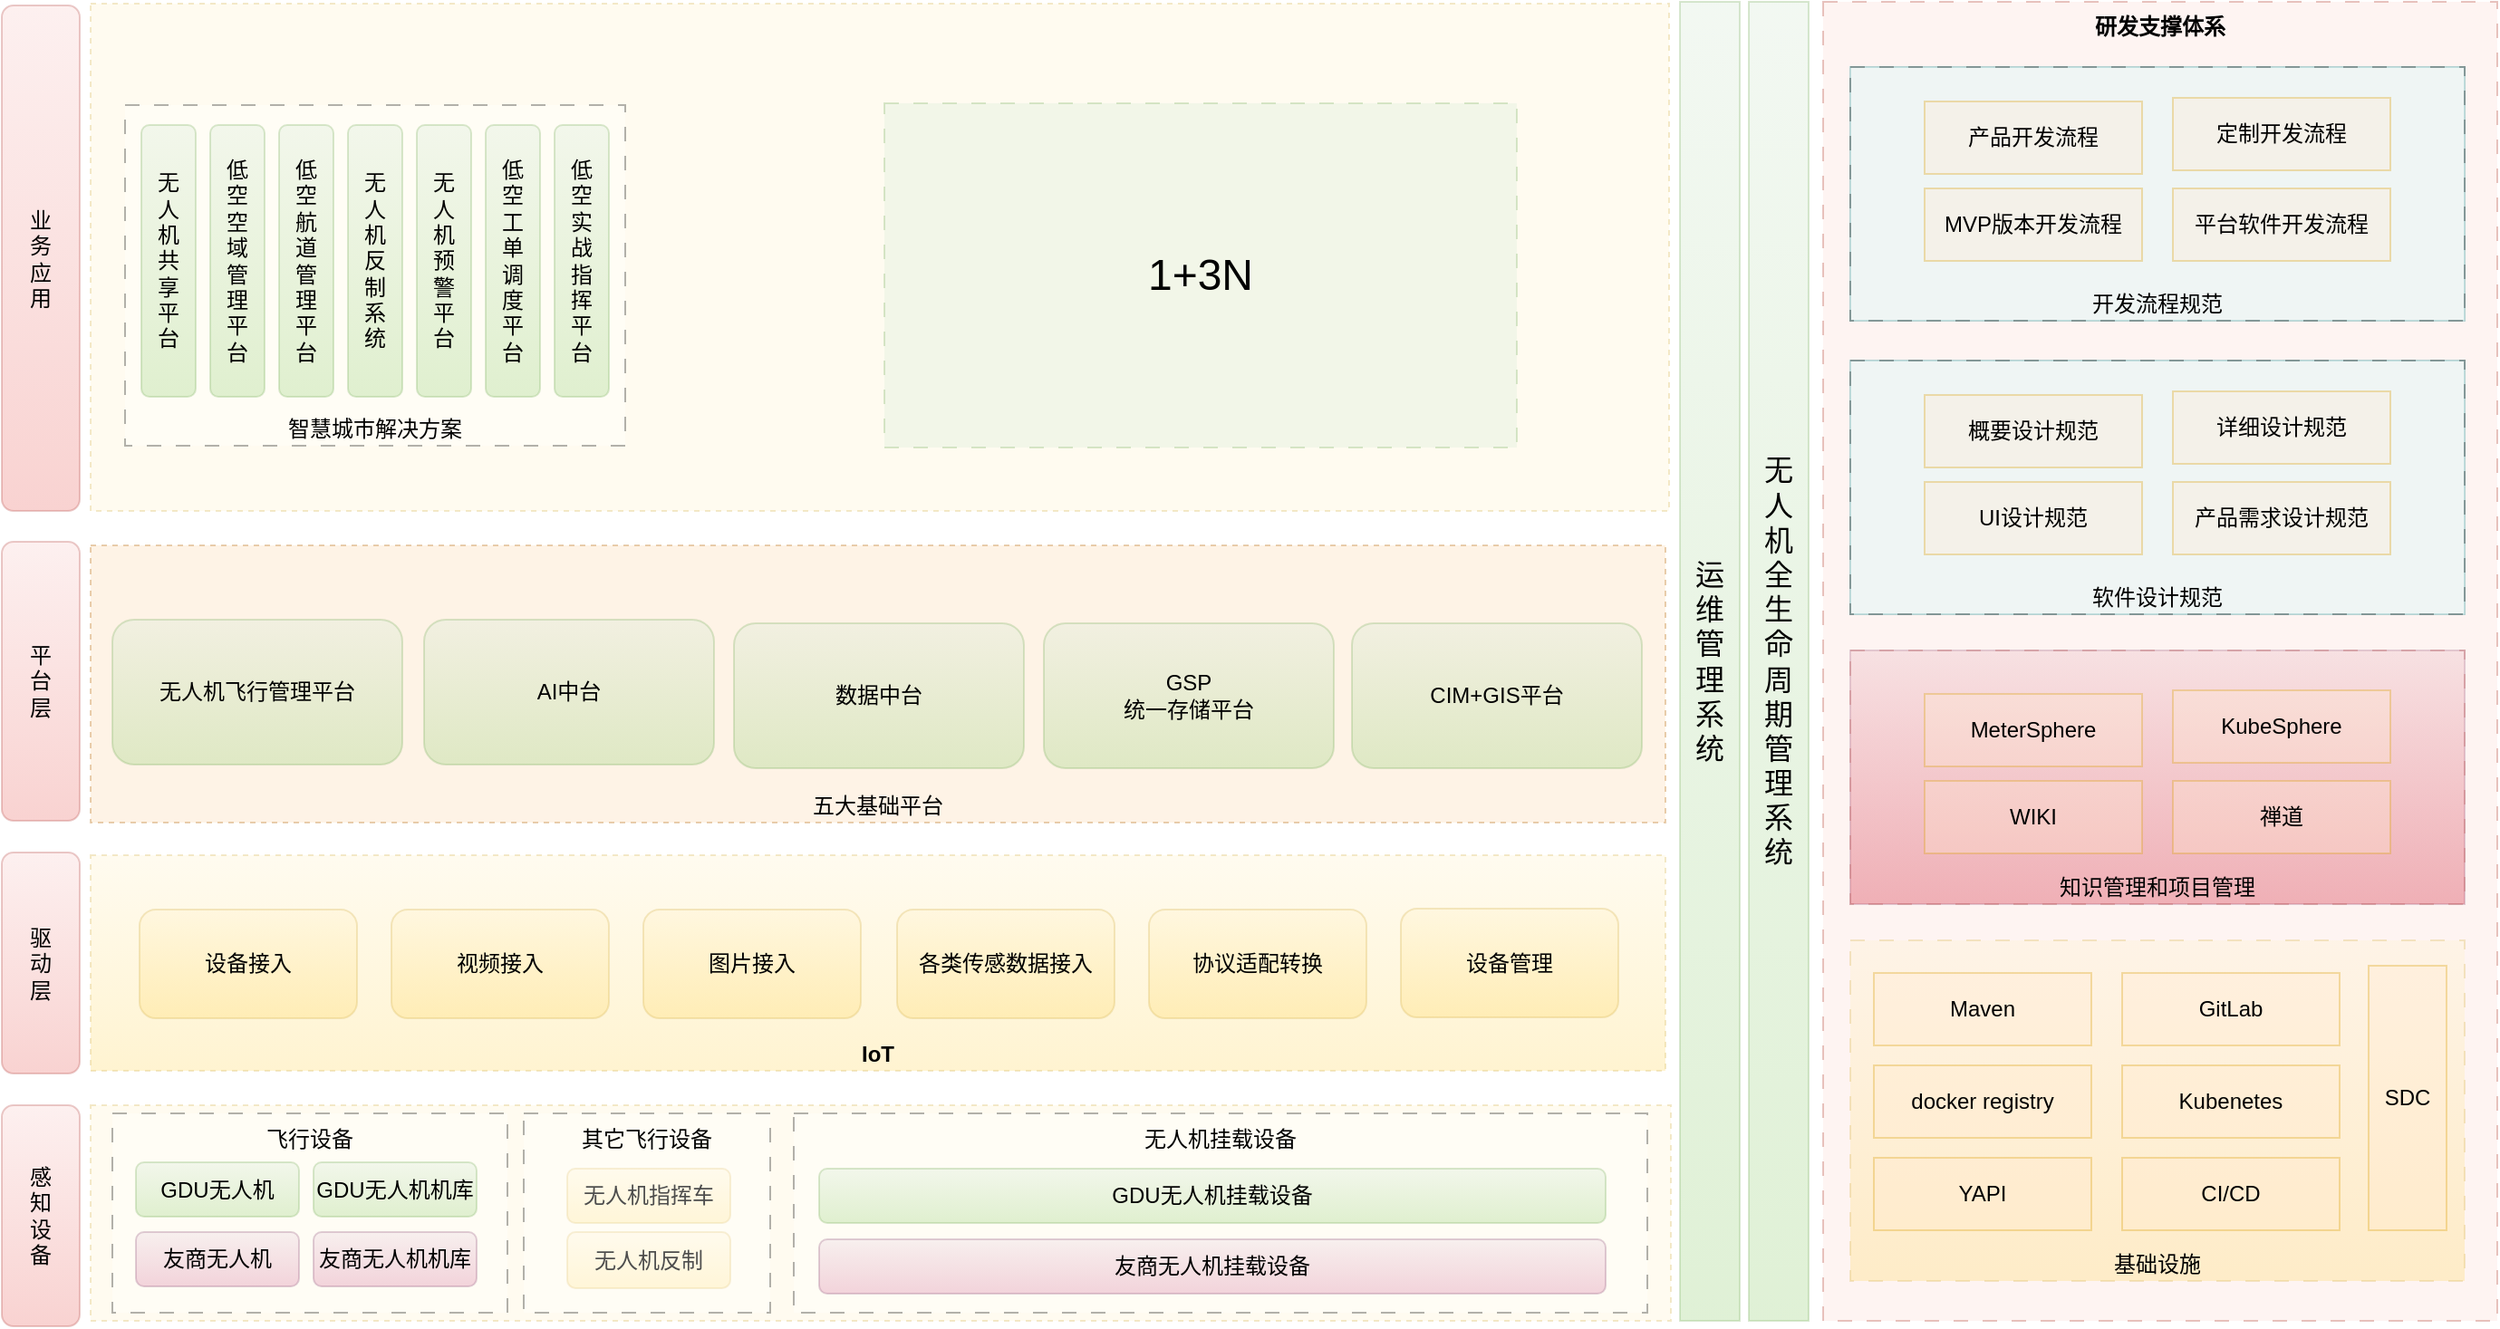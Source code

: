 <mxfile version="21.5.0" type="github">
  <diagram name="第 1 页" id="sy28XgDb7c2ZBghyUJCW">
    <mxGraphModel dx="3005" dy="1496" grid="0" gridSize="10" guides="1" tooltips="1" connect="1" arrows="1" fold="1" page="0" pageScale="1" pageWidth="827" pageHeight="1169" math="0" shadow="0">
      <root>
        <mxCell id="0" />
        <mxCell id="1" parent="0" />
        <mxCell id="hMCf7hKVNoh-XMHEsH0r-1" value="五大基础平台" style="rounded=0;whiteSpace=wrap;html=1;verticalAlign=bottom;opacity=30;glass=0;dashed=1;fillColor=#fad7ac;strokeColor=#b46504;" vertex="1" parent="1">
          <mxGeometry x="-677" y="145" width="869" height="153" as="geometry" />
        </mxCell>
        <mxCell id="hMCf7hKVNoh-XMHEsH0r-2" value="感&lt;br&gt;知&lt;br&gt;设&lt;br&gt;备" style="rounded=1;whiteSpace=wrap;html=1;opacity=30;fillColor=#f8cecc;gradientColor=#ea6b66;strokeColor=#b85450;" vertex="1" parent="1">
          <mxGeometry x="-726" y="454" width="43" height="122" as="geometry" />
        </mxCell>
        <mxCell id="hMCf7hKVNoh-XMHEsH0r-3" value="" style="rounded=0;whiteSpace=wrap;html=1;glass=0;opacity=30;dashed=1;fillColor=#fff2cc;strokeColor=#d6b656;" vertex="1" parent="1">
          <mxGeometry x="-677" y="454" width="872" height="119" as="geometry" />
        </mxCell>
        <mxCell id="hMCf7hKVNoh-XMHEsH0r-4" value="驱&lt;br&gt;动&lt;br&gt;层" style="rounded=1;whiteSpace=wrap;html=1;opacity=30;fillColor=#f8cecc;gradientColor=#ea6b66;strokeColor=#b85450;" vertex="1" parent="1">
          <mxGeometry x="-726" y="314.5" width="43" height="122" as="geometry" />
        </mxCell>
        <mxCell id="hMCf7hKVNoh-XMHEsH0r-5" value="&lt;b&gt;IoT&lt;/b&gt;" style="rounded=0;whiteSpace=wrap;html=1;verticalAlign=bottom;opacity=30;glass=0;dashed=1;fillColor=#fff2cc;strokeColor=#d6b656;gradientColor=#ffd966;" vertex="1" parent="1">
          <mxGeometry x="-677" y="316" width="869" height="119" as="geometry" />
        </mxCell>
        <mxCell id="hMCf7hKVNoh-XMHEsH0r-6" value="平&lt;br&gt;台&lt;br&gt;层" style="rounded=1;whiteSpace=wrap;html=1;opacity=30;fillColor=#f8cecc;gradientColor=#ea6b66;strokeColor=#b85450;" vertex="1" parent="1">
          <mxGeometry x="-726" y="143" width="43" height="154" as="geometry" />
        </mxCell>
        <mxCell id="hMCf7hKVNoh-XMHEsH0r-7" value="设备接入" style="rounded=1;whiteSpace=wrap;html=1;opacity=30;fillColor=#fff2cc;gradientColor=#ffd966;strokeColor=#d6b656;" vertex="1" parent="1">
          <mxGeometry x="-650" y="346" width="120" height="60" as="geometry" />
        </mxCell>
        <mxCell id="hMCf7hKVNoh-XMHEsH0r-8" value="协议适配转换" style="rounded=1;whiteSpace=wrap;html=1;opacity=30;fillColor=#fff2cc;gradientColor=#ffd966;strokeColor=#d6b656;" vertex="1" parent="1">
          <mxGeometry x="-93" y="346" width="120" height="60" as="geometry" />
        </mxCell>
        <mxCell id="hMCf7hKVNoh-XMHEsH0r-9" value="视频接入" style="rounded=1;whiteSpace=wrap;html=1;opacity=30;fillColor=#fff2cc;gradientColor=#ffd966;strokeColor=#d6b656;" vertex="1" parent="1">
          <mxGeometry x="-511" y="346" width="120" height="60" as="geometry" />
        </mxCell>
        <mxCell id="hMCf7hKVNoh-XMHEsH0r-10" value="各类传感数据接入" style="rounded=1;whiteSpace=wrap;html=1;opacity=30;fillColor=#fff2cc;gradientColor=#ffd966;strokeColor=#d6b656;" vertex="1" parent="1">
          <mxGeometry x="-232" y="346" width="120" height="60" as="geometry" />
        </mxCell>
        <mxCell id="hMCf7hKVNoh-XMHEsH0r-11" value="图片接入" style="rounded=1;whiteSpace=wrap;html=1;opacity=30;fillColor=#fff2cc;gradientColor=#ffd966;strokeColor=#d6b656;" vertex="1" parent="1">
          <mxGeometry x="-372" y="346" width="120" height="60" as="geometry" />
        </mxCell>
        <mxCell id="hMCf7hKVNoh-XMHEsH0r-12" value="设备管理" style="rounded=1;whiteSpace=wrap;html=1;opacity=30;fillColor=#fff2cc;gradientColor=#ffd966;strokeColor=#d6b656;" vertex="1" parent="1">
          <mxGeometry x="46" y="345.5" width="120" height="60" as="geometry" />
        </mxCell>
        <mxCell id="hMCf7hKVNoh-XMHEsH0r-13" value="GSP&lt;br&gt;统一存储平台" style="rounded=1;whiteSpace=wrap;html=1;opacity=30;fillColor=#d5e8d4;gradientColor=#97d077;strokeColor=#82b366;" vertex="1" parent="1">
          <mxGeometry x="-151" y="188" width="160" height="80" as="geometry" />
        </mxCell>
        <mxCell id="hMCf7hKVNoh-XMHEsH0r-14" value="无人机飞行管理平台" style="rounded=1;whiteSpace=wrap;html=1;opacity=30;fillColor=#d5e8d4;gradientColor=#97d077;strokeColor=#82b366;" vertex="1" parent="1">
          <mxGeometry x="-665" y="186" width="160" height="80" as="geometry" />
        </mxCell>
        <mxCell id="hMCf7hKVNoh-XMHEsH0r-15" value="业&lt;br&gt;务&lt;br&gt;应&lt;br&gt;用" style="rounded=1;whiteSpace=wrap;html=1;fillColor=#f8cecc;strokeColor=#b85450;opacity=30;gradientColor=#ea6b66;" vertex="1" parent="1">
          <mxGeometry x="-726" y="-153" width="43" height="279" as="geometry" />
        </mxCell>
        <mxCell id="hMCf7hKVNoh-XMHEsH0r-16" value="" style="rounded=0;whiteSpace=wrap;html=1;verticalAlign=middle;opacity=30;glass=0;dashed=1;fillColor=#fff2cc;strokeColor=#d6b656;" vertex="1" parent="1">
          <mxGeometry x="-677" y="-154" width="871" height="280" as="geometry" />
        </mxCell>
        <mxCell id="hMCf7hKVNoh-XMHEsH0r-19" value="AI中台" style="rounded=1;whiteSpace=wrap;html=1;opacity=30;fillColor=#d5e8d4;gradientColor=#97d077;strokeColor=#82b366;" vertex="1" parent="1">
          <mxGeometry x="-493" y="186" width="160" height="80" as="geometry" />
        </mxCell>
        <mxCell id="hMCf7hKVNoh-XMHEsH0r-20" value="数据中台" style="rounded=1;whiteSpace=wrap;html=1;opacity=30;fillColor=#d5e8d4;gradientColor=#97d077;strokeColor=#82b366;" vertex="1" parent="1">
          <mxGeometry x="-322" y="188" width="160" height="80" as="geometry" />
        </mxCell>
        <mxCell id="hMCf7hKVNoh-XMHEsH0r-21" value="CIM+GIS平台" style="rounded=1;whiteSpace=wrap;html=1;opacity=30;fillColor=#d5e8d4;gradientColor=#97d077;strokeColor=#82b366;" vertex="1" parent="1">
          <mxGeometry x="19" y="188" width="160" height="80" as="geometry" />
        </mxCell>
        <mxCell id="hMCf7hKVNoh-XMHEsH0r-52" value="飞行设备" style="rounded=0;whiteSpace=wrap;html=1;opacity=30;verticalAlign=top;dashed=1;dashPattern=8 8;" vertex="1" parent="1">
          <mxGeometry x="-665" y="458.5" width="218" height="110" as="geometry" />
        </mxCell>
        <mxCell id="hMCf7hKVNoh-XMHEsH0r-53" value="GDU无人机" style="rounded=1;whiteSpace=wrap;html=1;opacity=30;fillColor=#d5e8d4;strokeColor=#82b366;gradientColor=#97d077;" vertex="1" parent="1">
          <mxGeometry x="-652" y="485.5" width="90" height="30" as="geometry" />
        </mxCell>
        <mxCell id="hMCf7hKVNoh-XMHEsH0r-54" value="GDU无人机机库" style="rounded=1;whiteSpace=wrap;html=1;opacity=30;fillColor=#d5e8d4;strokeColor=#82b366;gradientColor=#97d077;" vertex="1" parent="1">
          <mxGeometry x="-554" y="485.5" width="90" height="30" as="geometry" />
        </mxCell>
        <mxCell id="hMCf7hKVNoh-XMHEsH0r-55" value="无人机指挥车" style="rounded=1;whiteSpace=wrap;html=1;opacity=30;fillColor=#fff2cc;strokeColor=#d6b656;gradientColor=#ffd966;" vertex="1" parent="1">
          <mxGeometry x="-414" y="489" width="90" height="30" as="geometry" />
        </mxCell>
        <mxCell id="hMCf7hKVNoh-XMHEsH0r-56" value="无人机反制" style="rounded=1;whiteSpace=wrap;html=1;opacity=30;fillColor=#fff2cc;strokeColor=#d6b656;gradientColor=#ffd966;" vertex="1" parent="1">
          <mxGeometry x="-414" y="524" width="90" height="31" as="geometry" />
        </mxCell>
        <mxCell id="hMCf7hKVNoh-XMHEsH0r-57" value="无人机挂载设备" style="rounded=0;whiteSpace=wrap;html=1;opacity=30;verticalAlign=top;dashed=1;dashPattern=8 8;" vertex="1" parent="1">
          <mxGeometry x="-289" y="458.5" width="471" height="110" as="geometry" />
        </mxCell>
        <mxCell id="hMCf7hKVNoh-XMHEsH0r-69" value="研发支撑体系" style="rounded=0;whiteSpace=wrap;html=1;dashed=1;dashPattern=8 8;opacity=30;verticalAlign=top;movable=1;resizable=1;rotatable=1;deletable=1;editable=1;locked=0;connectable=1;fontStyle=1;fillColor=#fad9d5;strokeColor=#ae4132;" vertex="1" parent="1">
          <mxGeometry x="279" y="-155" width="372" height="728" as="geometry" />
        </mxCell>
        <mxCell id="hMCf7hKVNoh-XMHEsH0r-73" value="无&lt;br style=&quot;font-size: 16px;&quot;&gt;人&lt;br style=&quot;font-size: 16px;&quot;&gt;机&lt;br style=&quot;font-size: 16px;&quot;&gt;全&lt;br style=&quot;font-size: 16px;&quot;&gt;生&lt;br style=&quot;font-size: 16px;&quot;&gt;命&lt;br style=&quot;font-size: 16px;&quot;&gt;周&lt;br style=&quot;font-size: 16px;&quot;&gt;期&lt;br style=&quot;font-size: 16px;&quot;&gt;管&lt;br style=&quot;font-size: 16px;&quot;&gt;理&lt;br style=&quot;font-size: 16px;&quot;&gt;系&lt;br style=&quot;font-size: 16px;&quot;&gt;统" style="rounded=0;whiteSpace=wrap;html=1;opacity=30;fillColor=#d5e8d4;strokeColor=#82b366;gradientColor=#97d077;fontSize=16;" vertex="1" parent="1">
          <mxGeometry x="238" y="-155" width="33" height="728" as="geometry" />
        </mxCell>
        <mxCell id="hMCf7hKVNoh-XMHEsH0r-74" value="其它飞行设备" style="rounded=0;whiteSpace=wrap;html=1;opacity=30;verticalAlign=top;dashed=1;dashPattern=8 8;" vertex="1" parent="1">
          <mxGeometry x="-438" y="458.5" width="136" height="110" as="geometry" />
        </mxCell>
        <mxCell id="hMCf7hKVNoh-XMHEsH0r-75" value="友商无人机" style="rounded=1;whiteSpace=wrap;html=1;opacity=30;fillColor=#e6d0de;strokeColor=#996185;gradientColor=#d5739d;" vertex="1" parent="1">
          <mxGeometry x="-652" y="524" width="90" height="30" as="geometry" />
        </mxCell>
        <mxCell id="hMCf7hKVNoh-XMHEsH0r-76" value="友商无人机机库" style="rounded=1;whiteSpace=wrap;html=1;opacity=30;fillColor=#e6d0de;strokeColor=#996185;gradientColor=#d5739d;" vertex="1" parent="1">
          <mxGeometry x="-554" y="524" width="90" height="30" as="geometry" />
        </mxCell>
        <mxCell id="hMCf7hKVNoh-XMHEsH0r-78" value="GDU无人机挂载设备" style="rounded=1;whiteSpace=wrap;html=1;opacity=30;fillColor=#d5e8d4;strokeColor=#82b366;gradientColor=#97d077;" vertex="1" parent="1">
          <mxGeometry x="-275" y="489" width="434" height="30" as="geometry" />
        </mxCell>
        <mxCell id="hMCf7hKVNoh-XMHEsH0r-79" value="友商无人机挂载设备" style="rounded=1;whiteSpace=wrap;html=1;opacity=30;fillColor=#e6d0de;strokeColor=#996185;gradientColor=#d5739d;" vertex="1" parent="1">
          <mxGeometry x="-275" y="528" width="434" height="30" as="geometry" />
        </mxCell>
        <mxCell id="hMCf7hKVNoh-XMHEsH0r-80" value="运&lt;br style=&quot;font-size: 16px;&quot;&gt;维&lt;br style=&quot;font-size: 16px;&quot;&gt;管&lt;br style=&quot;font-size: 16px;&quot;&gt;理&lt;br style=&quot;font-size: 16px;&quot;&gt;系&lt;br style=&quot;font-size: 16px;&quot;&gt;统" style="rounded=0;whiteSpace=wrap;html=1;opacity=30;fillColor=#d5e8d4;strokeColor=#82b366;gradientColor=#97d077;fontSize=16;" vertex="1" parent="1">
          <mxGeometry x="200" y="-155" width="33" height="728" as="geometry" />
        </mxCell>
        <mxCell id="hMCf7hKVNoh-XMHEsH0r-38" value="1+3N" style="rounded=0;whiteSpace=wrap;html=1;opacity=30;verticalAlign=middle;dashed=1;dashPattern=8 8;container=0;fontSize=24;fillColor=#d5e8d4;strokeColor=#82b366;" vertex="1" parent="1">
          <mxGeometry x="-239" y="-99" width="349" height="190" as="geometry" />
        </mxCell>
        <mxCell id="hMCf7hKVNoh-XMHEsH0r-95" value="" style="group" vertex="1" connectable="0" parent="1">
          <mxGeometry x="-658" y="-98" width="276" height="188" as="geometry" />
        </mxCell>
        <mxCell id="hMCf7hKVNoh-XMHEsH0r-87" value="智慧城市解决方案" style="rounded=0;whiteSpace=wrap;html=1;opacity=30;verticalAlign=bottom;dashed=1;dashPattern=8 8;" vertex="1" parent="hMCf7hKVNoh-XMHEsH0r-95">
          <mxGeometry width="276" height="188" as="geometry" />
        </mxCell>
        <mxCell id="hMCf7hKVNoh-XMHEsH0r-88" value="低&lt;br&gt;空&lt;br&gt;空&lt;br&gt;域&lt;br&gt;管&lt;br&gt;理&lt;br&gt;平&lt;br&gt;台" style="rounded=1;whiteSpace=wrap;html=1;opacity=30;fillColor=#d5e8d4;strokeColor=#82b366;gradientColor=#97d077;" vertex="1" parent="hMCf7hKVNoh-XMHEsH0r-95">
          <mxGeometry x="47" y="11" width="30" height="150" as="geometry" />
        </mxCell>
        <mxCell id="hMCf7hKVNoh-XMHEsH0r-89" value="低&lt;br&gt;空&lt;br&gt;航&lt;br&gt;道&lt;br&gt;管&lt;br&gt;理&lt;br&gt;平&lt;br&gt;台" style="rounded=1;whiteSpace=wrap;html=1;opacity=30;fillColor=#d5e8d4;strokeColor=#82b366;gradientColor=#97d077;" vertex="1" parent="hMCf7hKVNoh-XMHEsH0r-95">
          <mxGeometry x="85" y="11" width="30" height="150" as="geometry" />
        </mxCell>
        <mxCell id="hMCf7hKVNoh-XMHEsH0r-90" value="无&lt;br&gt;人&lt;br&gt;机&lt;br&gt;反&lt;br&gt;制&lt;br&gt;系&lt;br&gt;统" style="rounded=1;whiteSpace=wrap;html=1;opacity=30;fillColor=#d5e8d4;strokeColor=#82b366;gradientColor=#97d077;" vertex="1" parent="hMCf7hKVNoh-XMHEsH0r-95">
          <mxGeometry x="123" y="11" width="30" height="150" as="geometry" />
        </mxCell>
        <mxCell id="hMCf7hKVNoh-XMHEsH0r-91" value="无&lt;br&gt;人&lt;br&gt;机&lt;br&gt;预&lt;br&gt;警&lt;br&gt;平&lt;br&gt;台" style="rounded=1;whiteSpace=wrap;html=1;opacity=30;fillColor=#d5e8d4;strokeColor=#82b366;gradientColor=#97d077;" vertex="1" parent="hMCf7hKVNoh-XMHEsH0r-95">
          <mxGeometry x="161" y="11" width="30" height="150" as="geometry" />
        </mxCell>
        <mxCell id="hMCf7hKVNoh-XMHEsH0r-92" value="无&lt;br&gt;人&lt;br&gt;机&lt;br&gt;共&lt;br&gt;享&lt;br&gt;平&lt;br&gt;台" style="rounded=1;whiteSpace=wrap;html=1;opacity=30;fillColor=#d5e8d4;strokeColor=#82b366;gradientColor=#97d077;" vertex="1" parent="hMCf7hKVNoh-XMHEsH0r-95">
          <mxGeometry x="9" y="11" width="30" height="150" as="geometry" />
        </mxCell>
        <mxCell id="hMCf7hKVNoh-XMHEsH0r-93" value="低&lt;br&gt;空&lt;br&gt;工&lt;br&gt;单&lt;br&gt;调&lt;br&gt;度&lt;br&gt;平&lt;br&gt;台" style="rounded=1;whiteSpace=wrap;html=1;opacity=30;fillColor=#d5e8d4;strokeColor=#82b366;gradientColor=#97d077;" vertex="1" parent="hMCf7hKVNoh-XMHEsH0r-95">
          <mxGeometry x="199" y="11" width="30" height="150" as="geometry" />
        </mxCell>
        <mxCell id="hMCf7hKVNoh-XMHEsH0r-94" value="低&lt;br&gt;空&lt;br&gt;实&lt;br&gt;战&lt;br&gt;指&lt;br&gt;挥&lt;br&gt;平&lt;br&gt;台" style="rounded=1;whiteSpace=wrap;html=1;opacity=30;fillColor=#d5e8d4;strokeColor=#82b366;gradientColor=#97d077;" vertex="1" parent="hMCf7hKVNoh-XMHEsH0r-95">
          <mxGeometry x="237" y="11" width="30" height="150" as="geometry" />
        </mxCell>
        <mxCell id="hMCf7hKVNoh-XMHEsH0r-115" value="" style="group;fillColor=#e6d0de;gradientColor=#d5739d;strokeColor=#996185;opacity=30;" vertex="1" connectable="0" parent="1">
          <mxGeometry x="294" y="203" width="339" height="140" as="geometry" />
        </mxCell>
        <mxCell id="hMCf7hKVNoh-XMHEsH0r-106" value="知识管理和项目管理" style="rounded=0;whiteSpace=wrap;html=1;opacity=30;verticalAlign=bottom;dashed=1;dashPattern=8 8;fillColor=#f8cecc;gradientColor=#ea6b66;strokeColor=#b85450;" vertex="1" parent="hMCf7hKVNoh-XMHEsH0r-115">
          <mxGeometry width="339" height="140" as="geometry" />
        </mxCell>
        <mxCell id="hMCf7hKVNoh-XMHEsH0r-111" value="WIKI" style="rounded=0;whiteSpace=wrap;html=1;opacity=30;fillColor=#ffe6cc;strokeColor=#d79b00;" vertex="1" parent="hMCf7hKVNoh-XMHEsH0r-115">
          <mxGeometry x="41" y="72" width="120" height="40" as="geometry" />
        </mxCell>
        <mxCell id="hMCf7hKVNoh-XMHEsH0r-112" value="禅道" style="rounded=0;whiteSpace=wrap;html=1;opacity=30;fillColor=#ffe6cc;strokeColor=#d79b00;" vertex="1" parent="hMCf7hKVNoh-XMHEsH0r-115">
          <mxGeometry x="178" y="72" width="120" height="40" as="geometry" />
        </mxCell>
        <mxCell id="hMCf7hKVNoh-XMHEsH0r-113" value="MeterSphere" style="rounded=0;whiteSpace=wrap;html=1;opacity=30;fillColor=#ffe6cc;strokeColor=#d79b00;" vertex="1" parent="hMCf7hKVNoh-XMHEsH0r-115">
          <mxGeometry x="41" y="24" width="120" height="40" as="geometry" />
        </mxCell>
        <mxCell id="hMCf7hKVNoh-XMHEsH0r-114" value="KubeSphere" style="rounded=0;whiteSpace=wrap;html=1;opacity=30;fillColor=#ffe6cc;strokeColor=#d79b00;" vertex="1" parent="hMCf7hKVNoh-XMHEsH0r-115">
          <mxGeometry x="178" y="22" width="120" height="40" as="geometry" />
        </mxCell>
        <mxCell id="hMCf7hKVNoh-XMHEsH0r-122" value="" style="group;fillColor=#b0e3e6;strokeColor=#0e8088;opacity=30;" vertex="1" connectable="0" parent="1">
          <mxGeometry x="294" y="43" width="339" height="140" as="geometry" />
        </mxCell>
        <mxCell id="hMCf7hKVNoh-XMHEsH0r-117" value="软件设计规范" style="rounded=0;whiteSpace=wrap;html=1;opacity=30;verticalAlign=bottom;dashed=1;dashPattern=8 8;" vertex="1" parent="hMCf7hKVNoh-XMHEsH0r-122">
          <mxGeometry width="339" height="140" as="geometry" />
        </mxCell>
        <mxCell id="hMCf7hKVNoh-XMHEsH0r-118" value="UI设计规范" style="rounded=0;whiteSpace=wrap;html=1;opacity=30;fillColor=#ffe6cc;strokeColor=#d79b00;" vertex="1" parent="hMCf7hKVNoh-XMHEsH0r-122">
          <mxGeometry x="41" y="67" width="120" height="40" as="geometry" />
        </mxCell>
        <mxCell id="hMCf7hKVNoh-XMHEsH0r-119" value="产品需求设计规范" style="rounded=0;whiteSpace=wrap;html=1;opacity=30;fillColor=#ffe6cc;strokeColor=#d79b00;" vertex="1" parent="hMCf7hKVNoh-XMHEsH0r-122">
          <mxGeometry x="178" y="67" width="120" height="40" as="geometry" />
        </mxCell>
        <mxCell id="hMCf7hKVNoh-XMHEsH0r-120" value="概要设计规范" style="rounded=0;whiteSpace=wrap;html=1;opacity=30;fillColor=#ffe6cc;strokeColor=#d79b00;" vertex="1" parent="hMCf7hKVNoh-XMHEsH0r-122">
          <mxGeometry x="41" y="19" width="120" height="40" as="geometry" />
        </mxCell>
        <mxCell id="hMCf7hKVNoh-XMHEsH0r-121" value="详细设计规范" style="rounded=0;whiteSpace=wrap;html=1;opacity=30;fillColor=#ffe6cc;strokeColor=#d79b00;" vertex="1" parent="hMCf7hKVNoh-XMHEsH0r-122">
          <mxGeometry x="178" y="17" width="120" height="40" as="geometry" />
        </mxCell>
        <mxCell id="hMCf7hKVNoh-XMHEsH0r-129" value="" style="group" vertex="1" connectable="0" parent="1">
          <mxGeometry x="294" y="-119" width="339" height="140" as="geometry" />
        </mxCell>
        <mxCell id="hMCf7hKVNoh-XMHEsH0r-123" value="" style="group;fillColor=#b0e3e6;strokeColor=#0e8088;opacity=30;container=0;" vertex="1" connectable="0" parent="hMCf7hKVNoh-XMHEsH0r-129">
          <mxGeometry width="339" height="140" as="geometry" />
        </mxCell>
        <mxCell id="hMCf7hKVNoh-XMHEsH0r-124" value="开发流程规范" style="rounded=0;whiteSpace=wrap;html=1;opacity=30;verticalAlign=bottom;dashed=1;dashPattern=8 8;container=0;" vertex="1" parent="hMCf7hKVNoh-XMHEsH0r-129">
          <mxGeometry width="339" height="140" as="geometry" />
        </mxCell>
        <mxCell id="hMCf7hKVNoh-XMHEsH0r-125" value="MVP版本开发流程" style="rounded=0;whiteSpace=wrap;html=1;opacity=30;fillColor=#ffe6cc;strokeColor=#d79b00;" vertex="1" parent="hMCf7hKVNoh-XMHEsH0r-129">
          <mxGeometry x="41" y="67" width="120" height="40" as="geometry" />
        </mxCell>
        <mxCell id="hMCf7hKVNoh-XMHEsH0r-126" value="平台软件开发流程" style="rounded=0;whiteSpace=wrap;html=1;opacity=30;fillColor=#ffe6cc;strokeColor=#d79b00;" vertex="1" parent="hMCf7hKVNoh-XMHEsH0r-129">
          <mxGeometry x="178" y="67" width="120" height="40" as="geometry" />
        </mxCell>
        <mxCell id="hMCf7hKVNoh-XMHEsH0r-127" value="产品开发流程" style="rounded=0;whiteSpace=wrap;html=1;opacity=30;fillColor=#ffe6cc;strokeColor=#d79b00;" vertex="1" parent="hMCf7hKVNoh-XMHEsH0r-129">
          <mxGeometry x="41" y="19" width="120" height="40" as="geometry" />
        </mxCell>
        <mxCell id="hMCf7hKVNoh-XMHEsH0r-128" value="定制开发流程" style="rounded=0;whiteSpace=wrap;html=1;opacity=30;fillColor=#ffe6cc;strokeColor=#d79b00;" vertex="1" parent="hMCf7hKVNoh-XMHEsH0r-129">
          <mxGeometry x="178" y="17" width="120" height="40" as="geometry" />
        </mxCell>
        <mxCell id="hMCf7hKVNoh-XMHEsH0r-97" value="基础设施" style="rounded=0;whiteSpace=wrap;html=1;opacity=30;verticalAlign=bottom;dashed=1;dashPattern=8 8;fillColor=#fff2cc;gradientColor=#ffd966;strokeColor=#d6b656;" vertex="1" parent="1">
          <mxGeometry x="294" y="363" width="339" height="188" as="geometry" />
        </mxCell>
        <mxCell id="hMCf7hKVNoh-XMHEsH0r-98" value="Maven" style="rounded=0;whiteSpace=wrap;html=1;opacity=30;fillColor=#ffe6cc;strokeColor=#d79b00;" vertex="1" parent="1">
          <mxGeometry x="307" y="381" width="120" height="40" as="geometry" />
        </mxCell>
        <mxCell id="hMCf7hKVNoh-XMHEsH0r-99" value="GitLab" style="rounded=0;whiteSpace=wrap;html=1;opacity=30;fillColor=#ffe6cc;strokeColor=#d79b00;" vertex="1" parent="1">
          <mxGeometry x="444" y="381" width="120" height="40" as="geometry" />
        </mxCell>
        <mxCell id="hMCf7hKVNoh-XMHEsH0r-100" value="docker registry" style="rounded=0;whiteSpace=wrap;html=1;opacity=30;fillColor=#ffe6cc;strokeColor=#d79b00;" vertex="1" parent="1">
          <mxGeometry x="307" y="432" width="120" height="40" as="geometry" />
        </mxCell>
        <mxCell id="hMCf7hKVNoh-XMHEsH0r-101" value="Kubenetes" style="rounded=0;whiteSpace=wrap;html=1;opacity=30;fillColor=#ffe6cc;strokeColor=#d79b00;" vertex="1" parent="1">
          <mxGeometry x="444" y="432" width="120" height="40" as="geometry" />
        </mxCell>
        <mxCell id="hMCf7hKVNoh-XMHEsH0r-102" value="YAPI" style="rounded=0;whiteSpace=wrap;html=1;opacity=30;fillColor=#ffe6cc;strokeColor=#d79b00;" vertex="1" parent="1">
          <mxGeometry x="307" y="483" width="120" height="40" as="geometry" />
        </mxCell>
        <mxCell id="hMCf7hKVNoh-XMHEsH0r-103" value="CI/CD" style="rounded=0;whiteSpace=wrap;html=1;opacity=30;fillColor=#ffe6cc;strokeColor=#d79b00;" vertex="1" parent="1">
          <mxGeometry x="444" y="483" width="120" height="40" as="geometry" />
        </mxCell>
        <mxCell id="hMCf7hKVNoh-XMHEsH0r-131" value="SDC" style="rounded=0;whiteSpace=wrap;html=1;opacity=30;fillColor=#ffe6cc;strokeColor=#d79b00;" vertex="1" parent="1">
          <mxGeometry x="580" y="377" width="43" height="146" as="geometry" />
        </mxCell>
      </root>
    </mxGraphModel>
  </diagram>
</mxfile>
